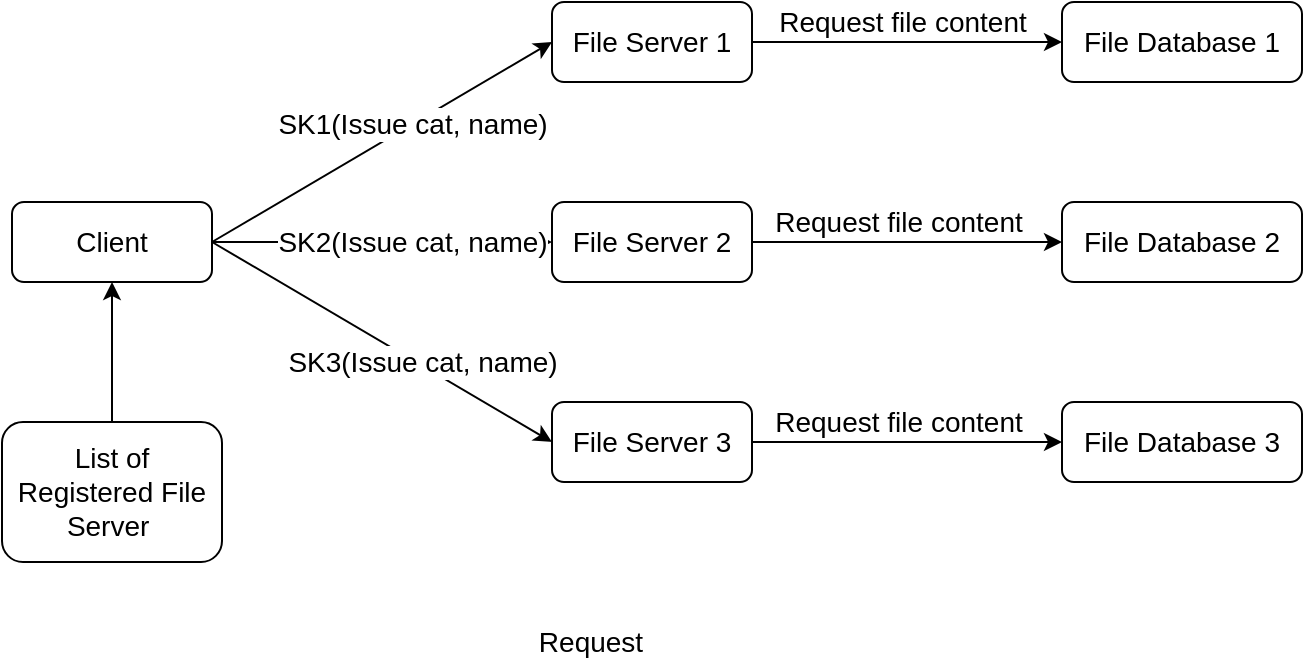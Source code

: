 <mxfile version="13.10.0" type="device"><diagram id="id_AjGsClKkGFFBo0VRV" name="Page-1"><mxGraphModel dx="1038" dy="491" grid="1" gridSize="10" guides="1" tooltips="1" connect="1" arrows="1" fold="1" page="1" pageScale="1" pageWidth="827" pageHeight="1169" math="0" shadow="0"><root><mxCell id="0"/><mxCell id="1" parent="0"/><mxCell id="1XGKXSeaGq-Oo9Ko6Psv-137" style="edgeStyle=none;rounded=0;orthogonalLoop=1;jettySize=auto;html=1;exitX=1;exitY=0.5;exitDx=0;exitDy=0;entryX=0;entryY=0.5;entryDx=0;entryDy=0;" edge="1" parent="1" source="1XGKXSeaGq-Oo9Ko6Psv-143" target="1XGKXSeaGq-Oo9Ko6Psv-146"><mxGeometry relative="1" as="geometry"/></mxCell><mxCell id="1XGKXSeaGq-Oo9Ko6Psv-138" value="&lt;font style=&quot;font-size: 14px&quot;&gt;SK1(Issue cat, name)&lt;/font&gt;" style="edgeLabel;html=1;align=center;verticalAlign=middle;resizable=0;points=[];" vertex="1" connectable="0" parent="1XGKXSeaGq-Oo9Ko6Psv-137"><mxGeometry x="0.204" y="-1" relative="1" as="geometry"><mxPoint x="-3.08" as="offset"/></mxGeometry></mxCell><mxCell id="1XGKXSeaGq-Oo9Ko6Psv-139" style="edgeStyle=none;rounded=0;orthogonalLoop=1;jettySize=auto;html=1;exitX=1;exitY=0.5;exitDx=0;exitDy=0;entryX=0;entryY=0.5;entryDx=0;entryDy=0;" edge="1" parent="1" source="1XGKXSeaGq-Oo9Ko6Psv-143" target="1XGKXSeaGq-Oo9Ko6Psv-149"><mxGeometry relative="1" as="geometry"/></mxCell><mxCell id="1XGKXSeaGq-Oo9Ko6Psv-140" value="&lt;span style=&quot;font-size: 14px&quot;&gt;SK2(Issue cat, name)&lt;/span&gt;" style="edgeLabel;html=1;align=center;verticalAlign=middle;resizable=0;points=[];" vertex="1" connectable="0" parent="1XGKXSeaGq-Oo9Ko6Psv-139"><mxGeometry x="0.386" y="-1" relative="1" as="geometry"><mxPoint x="-18" y="-1" as="offset"/></mxGeometry></mxCell><mxCell id="1XGKXSeaGq-Oo9Ko6Psv-141" style="edgeStyle=none;rounded=0;orthogonalLoop=1;jettySize=auto;html=1;exitX=1;exitY=0.5;exitDx=0;exitDy=0;entryX=0;entryY=0.5;entryDx=0;entryDy=0;" edge="1" parent="1" source="1XGKXSeaGq-Oo9Ko6Psv-143" target="1XGKXSeaGq-Oo9Ko6Psv-152"><mxGeometry relative="1" as="geometry"/></mxCell><mxCell id="1XGKXSeaGq-Oo9Ko6Psv-142" value="&lt;span style=&quot;font-size: 14px&quot;&gt;SK3(Issue cat, name)&lt;/span&gt;" style="edgeLabel;html=1;align=center;verticalAlign=middle;resizable=0;points=[];" vertex="1" connectable="0" parent="1XGKXSeaGq-Oo9Ko6Psv-141"><mxGeometry x="0.147" y="1" relative="1" as="geometry"><mxPoint x="7.09" y="3.57" as="offset"/></mxGeometry></mxCell><mxCell id="1XGKXSeaGq-Oo9Ko6Psv-143" value="&lt;font style=&quot;font-size: 14px&quot;&gt;Client&lt;/font&gt;" style="rounded=1;whiteSpace=wrap;html=1;" vertex="1" parent="1"><mxGeometry x="125" y="310" width="100" height="40" as="geometry"/></mxCell><mxCell id="1XGKXSeaGq-Oo9Ko6Psv-144" style="edgeStyle=none;rounded=0;orthogonalLoop=1;jettySize=auto;html=1;exitX=1;exitY=0.5;exitDx=0;exitDy=0;entryX=0;entryY=0.5;entryDx=0;entryDy=0;" edge="1" parent="1" source="1XGKXSeaGq-Oo9Ko6Psv-146" target="1XGKXSeaGq-Oo9Ko6Psv-155"><mxGeometry relative="1" as="geometry"/></mxCell><mxCell id="1XGKXSeaGq-Oo9Ko6Psv-145" value="&lt;font style=&quot;font-size: 14px&quot;&gt;Request file content&lt;/font&gt;" style="edgeLabel;html=1;align=center;verticalAlign=middle;resizable=0;points=[];" vertex="1" connectable="0" parent="1XGKXSeaGq-Oo9Ko6Psv-144"><mxGeometry x="0.313" y="2" relative="1" as="geometry"><mxPoint x="-27" y="-8" as="offset"/></mxGeometry></mxCell><mxCell id="1XGKXSeaGq-Oo9Ko6Psv-146" value="&lt;font style=&quot;font-size: 14px&quot;&gt;File Server 1&lt;/font&gt;" style="rounded=1;whiteSpace=wrap;html=1;" vertex="1" parent="1"><mxGeometry x="395" y="210" width="100" height="40" as="geometry"/></mxCell><mxCell id="1XGKXSeaGq-Oo9Ko6Psv-147" style="edgeStyle=none;rounded=0;orthogonalLoop=1;jettySize=auto;html=1;exitX=1;exitY=0.5;exitDx=0;exitDy=0;entryX=0;entryY=0.5;entryDx=0;entryDy=0;" edge="1" parent="1" source="1XGKXSeaGq-Oo9Ko6Psv-149" target="1XGKXSeaGq-Oo9Ko6Psv-157"><mxGeometry relative="1" as="geometry"/></mxCell><mxCell id="1XGKXSeaGq-Oo9Ko6Psv-148" value="&lt;span style=&quot;font-size: 14px&quot;&gt;Request file content&lt;/span&gt;" style="edgeLabel;html=1;align=center;verticalAlign=middle;resizable=0;points=[];" vertex="1" connectable="0" parent="1XGKXSeaGq-Oo9Ko6Psv-147"><mxGeometry x="-0.459" relative="1" as="geometry"><mxPoint x="31" y="-10" as="offset"/></mxGeometry></mxCell><mxCell id="1XGKXSeaGq-Oo9Ko6Psv-149" value="&lt;font style=&quot;font-size: 14px&quot;&gt;File Server 2&lt;/font&gt;" style="rounded=1;whiteSpace=wrap;html=1;" vertex="1" parent="1"><mxGeometry x="395" y="310" width="100" height="40" as="geometry"/></mxCell><mxCell id="1XGKXSeaGq-Oo9Ko6Psv-150" style="edgeStyle=none;rounded=0;orthogonalLoop=1;jettySize=auto;html=1;exitX=1;exitY=0.5;exitDx=0;exitDy=0;entryX=0;entryY=0.5;entryDx=0;entryDy=0;" edge="1" parent="1" source="1XGKXSeaGq-Oo9Ko6Psv-152" target="1XGKXSeaGq-Oo9Ko6Psv-156"><mxGeometry relative="1" as="geometry"/></mxCell><mxCell id="1XGKXSeaGq-Oo9Ko6Psv-151" value="&lt;span style=&quot;font-size: 14px&quot;&gt;Request file content&lt;/span&gt;" style="edgeLabel;html=1;align=center;verticalAlign=middle;resizable=0;points=[];" vertex="1" connectable="0" parent="1XGKXSeaGq-Oo9Ko6Psv-150"><mxGeometry x="-0.459" y="2" relative="1" as="geometry"><mxPoint x="31" y="-8" as="offset"/></mxGeometry></mxCell><mxCell id="1XGKXSeaGq-Oo9Ko6Psv-152" value="&lt;font style=&quot;font-size: 14px&quot;&gt;File Server 3&lt;/font&gt;" style="rounded=1;whiteSpace=wrap;html=1;" vertex="1" parent="1"><mxGeometry x="395" y="410" width="100" height="40" as="geometry"/></mxCell><mxCell id="1XGKXSeaGq-Oo9Ko6Psv-153" style="edgeStyle=none;rounded=0;orthogonalLoop=1;jettySize=auto;html=1;exitX=0.5;exitY=0;exitDx=0;exitDy=0;entryX=0.5;entryY=1;entryDx=0;entryDy=0;" edge="1" parent="1" source="1XGKXSeaGq-Oo9Ko6Psv-154" target="1XGKXSeaGq-Oo9Ko6Psv-143"><mxGeometry relative="1" as="geometry"/></mxCell><mxCell id="1XGKXSeaGq-Oo9Ko6Psv-154" value="&lt;font style=&quot;font-size: 14px&quot;&gt;List of Registered File Server&amp;nbsp;&lt;/font&gt;" style="rounded=1;whiteSpace=wrap;html=1;" vertex="1" parent="1"><mxGeometry x="120" y="420" width="110" height="70" as="geometry"/></mxCell><mxCell id="1XGKXSeaGq-Oo9Ko6Psv-155" value="&lt;font style=&quot;font-size: 14px&quot;&gt;File Database 1&lt;/font&gt;" style="rounded=1;whiteSpace=wrap;html=1;" vertex="1" parent="1"><mxGeometry x="650" y="210" width="120" height="40" as="geometry"/></mxCell><mxCell id="1XGKXSeaGq-Oo9Ko6Psv-156" value="&lt;font style=&quot;font-size: 14px&quot;&gt;File Database 3&lt;/font&gt;" style="rounded=1;whiteSpace=wrap;html=1;" vertex="1" parent="1"><mxGeometry x="650" y="410" width="120" height="40" as="geometry"/></mxCell><mxCell id="1XGKXSeaGq-Oo9Ko6Psv-157" value="&lt;font style=&quot;font-size: 14px&quot;&gt;File Database 2&lt;/font&gt;" style="rounded=1;whiteSpace=wrap;html=1;" vertex="1" parent="1"><mxGeometry x="650" y="310" width="120" height="40" as="geometry"/></mxCell><mxCell id="1XGKXSeaGq-Oo9Ko6Psv-158" value="&lt;font style=&quot;font-size: 14px&quot;&gt;Request&lt;/font&gt;" style="text;html=1;align=center;verticalAlign=middle;resizable=0;points=[];autosize=1;" vertex="1" parent="1"><mxGeometry x="379" y="520" width="70" height="20" as="geometry"/></mxCell></root></mxGraphModel></diagram></mxfile>